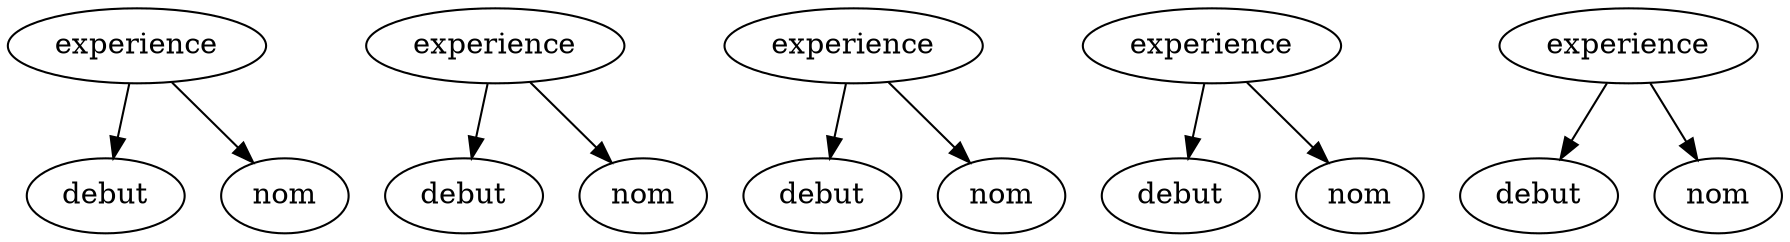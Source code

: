 digraph {
	 0 [label="experience"];
	 1 [label="debut"];
	 0 -> 1
	 2 [label="nom"];
	 0 -> 2
	 3 [label="experience"];
	 4 [label="debut"];
	 3 -> 4
	 5 [label="nom"];
	 3 -> 5
	 6 [label="experience"];
	 7 [label="debut"];
	 6 -> 7
	 8 [label="nom"];
	 6 -> 8
	 9 [label="experience"];
	 10 [label="debut"];
	 9 -> 10
	 11 [label="nom"];
	 9 -> 11
	 12 [label="experience"];
	 13 [label="debut"];
	 12 -> 13
	 14 [label="nom"];
	 12 -> 14
}